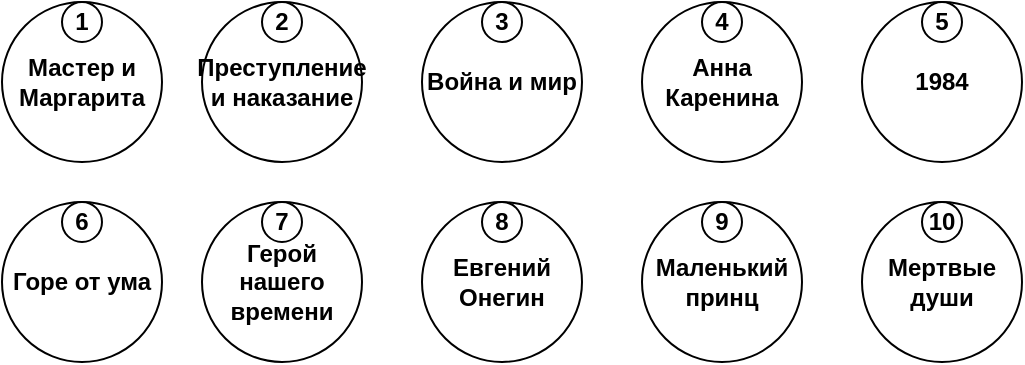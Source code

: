 <mxfile version="21.3.0" type="device">
  <diagram name="Страница 1" id="fC1j0XgX_sBxdxETazhg">
    <mxGraphModel dx="1050" dy="591" grid="0" gridSize="10" guides="1" tooltips="1" connect="1" arrows="1" fold="1" page="0" pageScale="1" pageWidth="827" pageHeight="1169" math="0" shadow="0">
      <root>
        <mxCell id="0" />
        <mxCell id="1" parent="0" />
        <mxCell id="xC186sU1FbDaQdgUheFr-1" value="&lt;b&gt;Мастер и Маргарита&lt;/b&gt;" style="ellipse;whiteSpace=wrap;html=1;aspect=fixed;" vertex="1" parent="1">
          <mxGeometry x="80" y="40" width="80" height="80" as="geometry" />
        </mxCell>
        <mxCell id="xC186sU1FbDaQdgUheFr-2" value="&lt;b&gt;1&lt;/b&gt;" style="ellipse;whiteSpace=wrap;html=1;aspect=fixed;" vertex="1" parent="1">
          <mxGeometry x="110" y="40" width="20" height="20" as="geometry" />
        </mxCell>
        <mxCell id="xC186sU1FbDaQdgUheFr-3" value="&lt;b&gt;Преступление и наказание&lt;/b&gt;" style="ellipse;whiteSpace=wrap;html=1;aspect=fixed;" vertex="1" parent="1">
          <mxGeometry x="180" y="40" width="80" height="80" as="geometry" />
        </mxCell>
        <mxCell id="xC186sU1FbDaQdgUheFr-4" value="&lt;b&gt;Война и мир&lt;/b&gt;" style="ellipse;whiteSpace=wrap;html=1;aspect=fixed;" vertex="1" parent="1">
          <mxGeometry x="290" y="40" width="80" height="80" as="geometry" />
        </mxCell>
        <mxCell id="xC186sU1FbDaQdgUheFr-5" value="&lt;b&gt;Анна Каренина&lt;/b&gt;" style="ellipse;whiteSpace=wrap;html=1;aspect=fixed;" vertex="1" parent="1">
          <mxGeometry x="400" y="40" width="80" height="80" as="geometry" />
        </mxCell>
        <mxCell id="xC186sU1FbDaQdgUheFr-6" value="&lt;b&gt;1984&lt;/b&gt;" style="ellipse;whiteSpace=wrap;html=1;aspect=fixed;" vertex="1" parent="1">
          <mxGeometry x="510" y="40" width="80" height="80" as="geometry" />
        </mxCell>
        <mxCell id="xC186sU1FbDaQdgUheFr-7" value="&lt;b&gt;Горе от ума&lt;/b&gt;" style="ellipse;whiteSpace=wrap;html=1;aspect=fixed;" vertex="1" parent="1">
          <mxGeometry x="80" y="140" width="80" height="80" as="geometry" />
        </mxCell>
        <mxCell id="xC186sU1FbDaQdgUheFr-8" value="&lt;b&gt;Герой нашего времени&lt;/b&gt;" style="ellipse;whiteSpace=wrap;html=1;aspect=fixed;" vertex="1" parent="1">
          <mxGeometry x="180" y="140" width="80" height="80" as="geometry" />
        </mxCell>
        <mxCell id="xC186sU1FbDaQdgUheFr-9" value="&lt;b&gt;Евгений Онегин&lt;/b&gt;" style="ellipse;whiteSpace=wrap;html=1;aspect=fixed;" vertex="1" parent="1">
          <mxGeometry x="290" y="140" width="80" height="80" as="geometry" />
        </mxCell>
        <mxCell id="xC186sU1FbDaQdgUheFr-10" value="&lt;b&gt;Маленький принц&lt;/b&gt;" style="ellipse;whiteSpace=wrap;html=1;aspect=fixed;" vertex="1" parent="1">
          <mxGeometry x="400" y="140" width="80" height="80" as="geometry" />
        </mxCell>
        <mxCell id="xC186sU1FbDaQdgUheFr-11" value="&lt;b&gt;Мертвые души&lt;/b&gt;" style="ellipse;whiteSpace=wrap;html=1;aspect=fixed;" vertex="1" parent="1">
          <mxGeometry x="510" y="140" width="80" height="80" as="geometry" />
        </mxCell>
        <mxCell id="xC186sU1FbDaQdgUheFr-12" value="&lt;b&gt;2&lt;/b&gt;" style="ellipse;whiteSpace=wrap;html=1;aspect=fixed;" vertex="1" parent="1">
          <mxGeometry x="210" y="40" width="20" height="20" as="geometry" />
        </mxCell>
        <mxCell id="xC186sU1FbDaQdgUheFr-13" value="&lt;b&gt;3&lt;/b&gt;" style="ellipse;whiteSpace=wrap;html=1;aspect=fixed;" vertex="1" parent="1">
          <mxGeometry x="320" y="40" width="20" height="20" as="geometry" />
        </mxCell>
        <mxCell id="xC186sU1FbDaQdgUheFr-14" value="&lt;b&gt;4&lt;/b&gt;" style="ellipse;whiteSpace=wrap;html=1;aspect=fixed;" vertex="1" parent="1">
          <mxGeometry x="430" y="40" width="20" height="20" as="geometry" />
        </mxCell>
        <mxCell id="xC186sU1FbDaQdgUheFr-15" value="&lt;b&gt;5&lt;/b&gt;" style="ellipse;whiteSpace=wrap;html=1;aspect=fixed;" vertex="1" parent="1">
          <mxGeometry x="540" y="40" width="20" height="20" as="geometry" />
        </mxCell>
        <mxCell id="xC186sU1FbDaQdgUheFr-16" value="&lt;b&gt;6&lt;/b&gt;" style="ellipse;whiteSpace=wrap;html=1;aspect=fixed;" vertex="1" parent="1">
          <mxGeometry x="110" y="140" width="20" height="20" as="geometry" />
        </mxCell>
        <mxCell id="xC186sU1FbDaQdgUheFr-17" value="&lt;b&gt;7&lt;/b&gt;" style="ellipse;whiteSpace=wrap;html=1;aspect=fixed;" vertex="1" parent="1">
          <mxGeometry x="210" y="140" width="20" height="20" as="geometry" />
        </mxCell>
        <mxCell id="xC186sU1FbDaQdgUheFr-18" value="&lt;b&gt;8&lt;/b&gt;" style="ellipse;whiteSpace=wrap;html=1;aspect=fixed;" vertex="1" parent="1">
          <mxGeometry x="320" y="140" width="20" height="20" as="geometry" />
        </mxCell>
        <mxCell id="xC186sU1FbDaQdgUheFr-19" value="&lt;b&gt;9&lt;/b&gt;" style="ellipse;whiteSpace=wrap;html=1;aspect=fixed;" vertex="1" parent="1">
          <mxGeometry x="430" y="140" width="20" height="20" as="geometry" />
        </mxCell>
        <mxCell id="xC186sU1FbDaQdgUheFr-20" value="&lt;b&gt;10&lt;/b&gt;" style="ellipse;whiteSpace=wrap;html=1;aspect=fixed;" vertex="1" parent="1">
          <mxGeometry x="540" y="140" width="20" height="20" as="geometry" />
        </mxCell>
      </root>
    </mxGraphModel>
  </diagram>
</mxfile>
